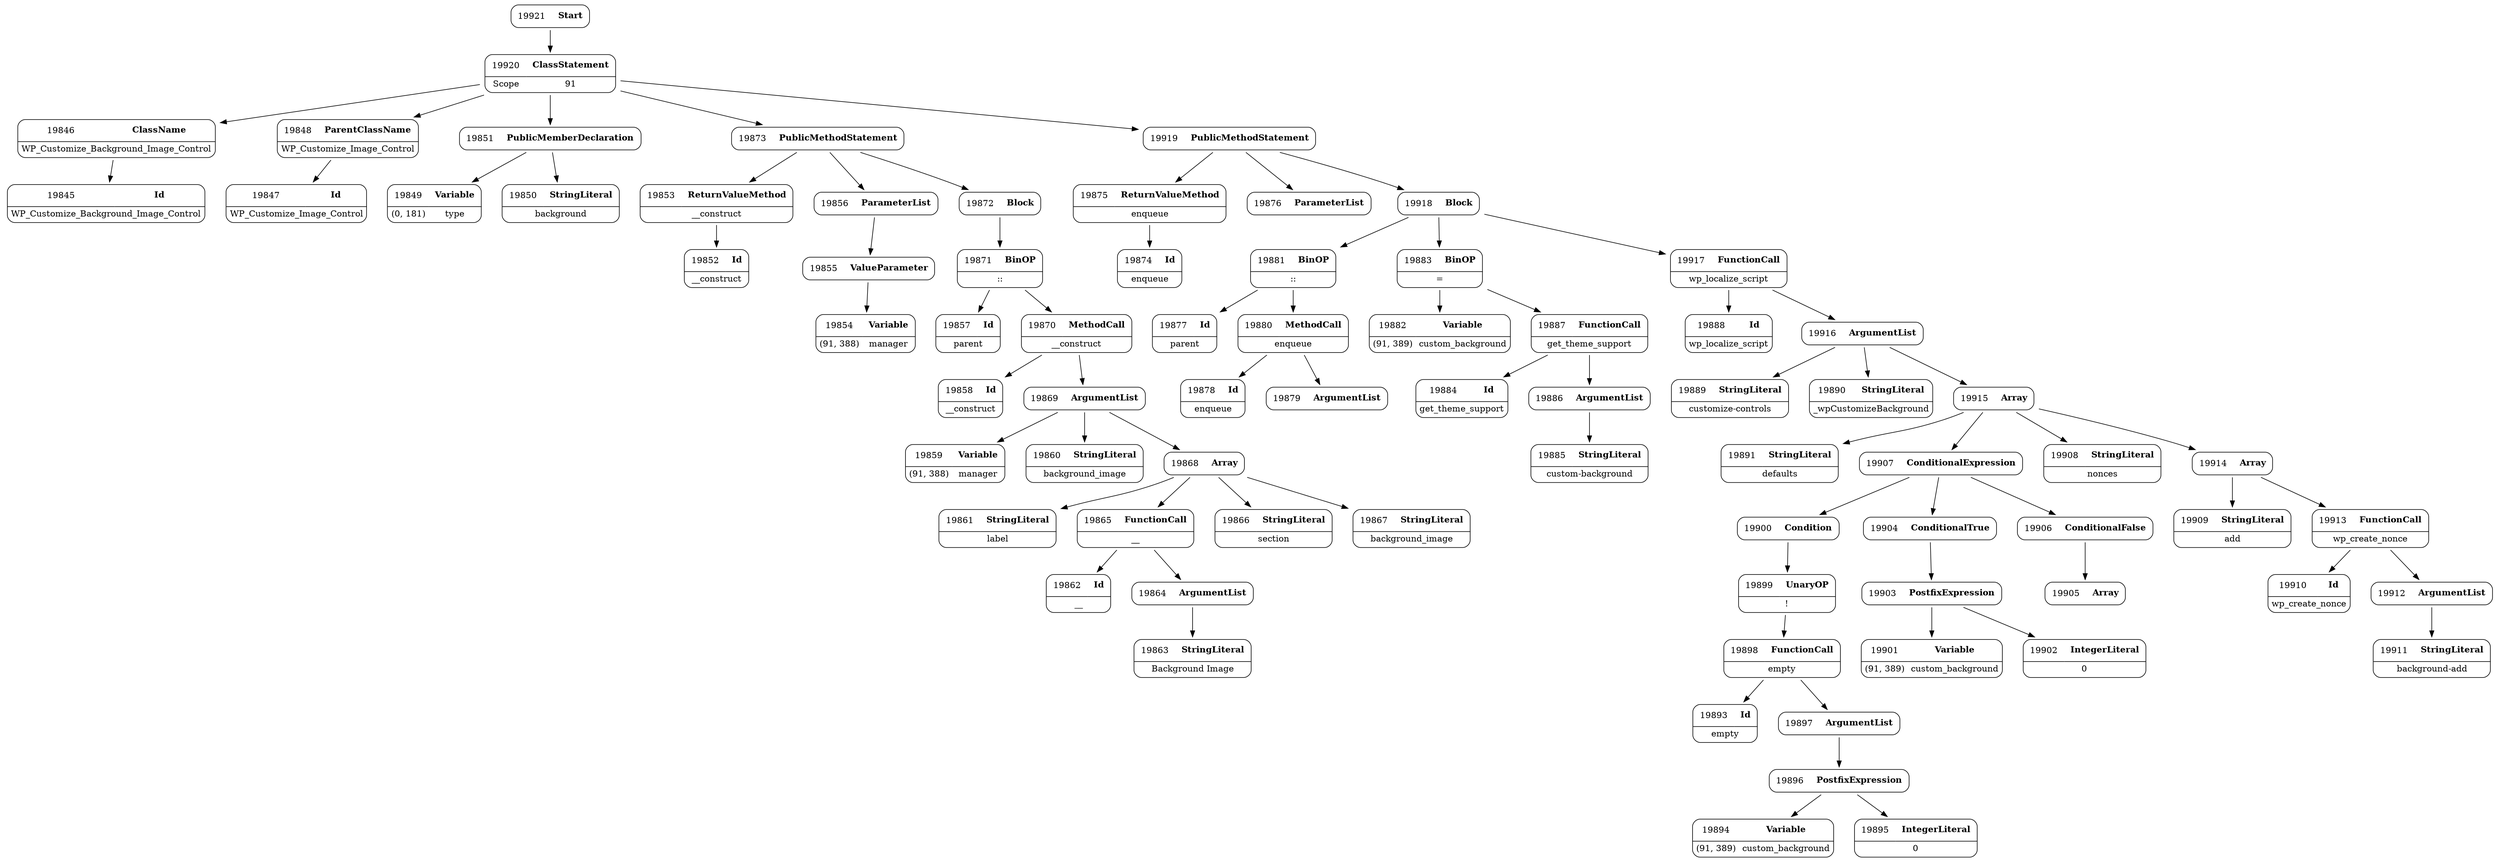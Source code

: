 digraph ast {
node [shape=none];
19845 [label=<<TABLE border='1' cellspacing='0' cellpadding='10' style='rounded' ><TR><TD border='0'>19845</TD><TD border='0'><B>Id</B></TD></TR><HR/><TR><TD border='0' cellpadding='5' colspan='2'>WP_Customize_Background_Image_Control</TD></TR></TABLE>>];
19846 [label=<<TABLE border='1' cellspacing='0' cellpadding='10' style='rounded' ><TR><TD border='0'>19846</TD><TD border='0'><B>ClassName</B></TD></TR><HR/><TR><TD border='0' cellpadding='5' colspan='2'>WP_Customize_Background_Image_Control</TD></TR></TABLE>>];
19846 -> 19845 [weight=2];
19847 [label=<<TABLE border='1' cellspacing='0' cellpadding='10' style='rounded' ><TR><TD border='0'>19847</TD><TD border='0'><B>Id</B></TD></TR><HR/><TR><TD border='0' cellpadding='5' colspan='2'>WP_Customize_Image_Control</TD></TR></TABLE>>];
19848 [label=<<TABLE border='1' cellspacing='0' cellpadding='10' style='rounded' ><TR><TD border='0'>19848</TD><TD border='0'><B>ParentClassName</B></TD></TR><HR/><TR><TD border='0' cellpadding='5' colspan='2'>WP_Customize_Image_Control</TD></TR></TABLE>>];
19848 -> 19847 [weight=2];
19849 [label=<<TABLE border='1' cellspacing='0' cellpadding='10' style='rounded' ><TR><TD border='0'>19849</TD><TD border='0'><B>Variable</B></TD></TR><HR/><TR><TD border='0' cellpadding='5'>(0, 181)</TD><TD border='0' cellpadding='5'>type</TD></TR></TABLE>>];
19850 [label=<<TABLE border='1' cellspacing='0' cellpadding='10' style='rounded' ><TR><TD border='0'>19850</TD><TD border='0'><B>StringLiteral</B></TD></TR><HR/><TR><TD border='0' cellpadding='5' colspan='2'>background</TD></TR></TABLE>>];
19851 [label=<<TABLE border='1' cellspacing='0' cellpadding='10' style='rounded' ><TR><TD border='0'>19851</TD><TD border='0'><B>PublicMemberDeclaration</B></TD></TR></TABLE>>];
19851 -> 19849 [weight=2];
19851 -> 19850 [weight=2];
19852 [label=<<TABLE border='1' cellspacing='0' cellpadding='10' style='rounded' ><TR><TD border='0'>19852</TD><TD border='0'><B>Id</B></TD></TR><HR/><TR><TD border='0' cellpadding='5' colspan='2'>__construct</TD></TR></TABLE>>];
19853 [label=<<TABLE border='1' cellspacing='0' cellpadding='10' style='rounded' ><TR><TD border='0'>19853</TD><TD border='0'><B>ReturnValueMethod</B></TD></TR><HR/><TR><TD border='0' cellpadding='5' colspan='2'>__construct</TD></TR></TABLE>>];
19853 -> 19852 [weight=2];
19854 [label=<<TABLE border='1' cellspacing='0' cellpadding='10' style='rounded' ><TR><TD border='0'>19854</TD><TD border='0'><B>Variable</B></TD></TR><HR/><TR><TD border='0' cellpadding='5'>(91, 388)</TD><TD border='0' cellpadding='5'>manager</TD></TR></TABLE>>];
19855 [label=<<TABLE border='1' cellspacing='0' cellpadding='10' style='rounded' ><TR><TD border='0'>19855</TD><TD border='0'><B>ValueParameter</B></TD></TR></TABLE>>];
19855 -> 19854 [weight=2];
19856 [label=<<TABLE border='1' cellspacing='0' cellpadding='10' style='rounded' ><TR><TD border='0'>19856</TD><TD border='0'><B>ParameterList</B></TD></TR></TABLE>>];
19856 -> 19855 [weight=2];
19857 [label=<<TABLE border='1' cellspacing='0' cellpadding='10' style='rounded' ><TR><TD border='0'>19857</TD><TD border='0'><B>Id</B></TD></TR><HR/><TR><TD border='0' cellpadding='5' colspan='2'>parent</TD></TR></TABLE>>];
19858 [label=<<TABLE border='1' cellspacing='0' cellpadding='10' style='rounded' ><TR><TD border='0'>19858</TD><TD border='0'><B>Id</B></TD></TR><HR/><TR><TD border='0' cellpadding='5' colspan='2'>__construct</TD></TR></TABLE>>];
19859 [label=<<TABLE border='1' cellspacing='0' cellpadding='10' style='rounded' ><TR><TD border='0'>19859</TD><TD border='0'><B>Variable</B></TD></TR><HR/><TR><TD border='0' cellpadding='5'>(91, 388)</TD><TD border='0' cellpadding='5'>manager</TD></TR></TABLE>>];
19860 [label=<<TABLE border='1' cellspacing='0' cellpadding='10' style='rounded' ><TR><TD border='0'>19860</TD><TD border='0'><B>StringLiteral</B></TD></TR><HR/><TR><TD border='0' cellpadding='5' colspan='2'>background_image</TD></TR></TABLE>>];
19861 [label=<<TABLE border='1' cellspacing='0' cellpadding='10' style='rounded' ><TR><TD border='0'>19861</TD><TD border='0'><B>StringLiteral</B></TD></TR><HR/><TR><TD border='0' cellpadding='5' colspan='2'>label</TD></TR></TABLE>>];
19862 [label=<<TABLE border='1' cellspacing='0' cellpadding='10' style='rounded' ><TR><TD border='0'>19862</TD><TD border='0'><B>Id</B></TD></TR><HR/><TR><TD border='0' cellpadding='5' colspan='2'>__</TD></TR></TABLE>>];
19863 [label=<<TABLE border='1' cellspacing='0' cellpadding='10' style='rounded' ><TR><TD border='0'>19863</TD><TD border='0'><B>StringLiteral</B></TD></TR><HR/><TR><TD border='0' cellpadding='5' colspan='2'>Background Image</TD></TR></TABLE>>];
19864 [label=<<TABLE border='1' cellspacing='0' cellpadding='10' style='rounded' ><TR><TD border='0'>19864</TD><TD border='0'><B>ArgumentList</B></TD></TR></TABLE>>];
19864 -> 19863 [weight=2];
19865 [label=<<TABLE border='1' cellspacing='0' cellpadding='10' style='rounded' ><TR><TD border='0'>19865</TD><TD border='0'><B>FunctionCall</B></TD></TR><HR/><TR><TD border='0' cellpadding='5' colspan='2'>__</TD></TR></TABLE>>];
19865 -> 19862 [weight=2];
19865 -> 19864 [weight=2];
19866 [label=<<TABLE border='1' cellspacing='0' cellpadding='10' style='rounded' ><TR><TD border='0'>19866</TD><TD border='0'><B>StringLiteral</B></TD></TR><HR/><TR><TD border='0' cellpadding='5' colspan='2'>section</TD></TR></TABLE>>];
19867 [label=<<TABLE border='1' cellspacing='0' cellpadding='10' style='rounded' ><TR><TD border='0'>19867</TD><TD border='0'><B>StringLiteral</B></TD></TR><HR/><TR><TD border='0' cellpadding='5' colspan='2'>background_image</TD></TR></TABLE>>];
19868 [label=<<TABLE border='1' cellspacing='0' cellpadding='10' style='rounded' ><TR><TD border='0'>19868</TD><TD border='0'><B>Array</B></TD></TR></TABLE>>];
19868 -> 19861 [weight=2];
19868 -> 19865 [weight=2];
19868 -> 19866 [weight=2];
19868 -> 19867 [weight=2];
19869 [label=<<TABLE border='1' cellspacing='0' cellpadding='10' style='rounded' ><TR><TD border='0'>19869</TD><TD border='0'><B>ArgumentList</B></TD></TR></TABLE>>];
19869 -> 19859 [weight=2];
19869 -> 19860 [weight=2];
19869 -> 19868 [weight=2];
19870 [label=<<TABLE border='1' cellspacing='0' cellpadding='10' style='rounded' ><TR><TD border='0'>19870</TD><TD border='0'><B>MethodCall</B></TD></TR><HR/><TR><TD border='0' cellpadding='5' colspan='2'>__construct</TD></TR></TABLE>>];
19870 -> 19858 [weight=2];
19870 -> 19869 [weight=2];
19871 [label=<<TABLE border='1' cellspacing='0' cellpadding='10' style='rounded' ><TR><TD border='0'>19871</TD><TD border='0'><B>BinOP</B></TD></TR><HR/><TR><TD border='0' cellpadding='5' colspan='2'>::</TD></TR></TABLE>>];
19871 -> 19857 [weight=2];
19871 -> 19870 [weight=2];
19872 [label=<<TABLE border='1' cellspacing='0' cellpadding='10' style='rounded' ><TR><TD border='0'>19872</TD><TD border='0'><B>Block</B></TD></TR></TABLE>>];
19872 -> 19871 [weight=2];
19873 [label=<<TABLE border='1' cellspacing='0' cellpadding='10' style='rounded' ><TR><TD border='0'>19873</TD><TD border='0'><B>PublicMethodStatement</B></TD></TR></TABLE>>];
19873 -> 19853 [weight=2];
19873 -> 19856 [weight=2];
19873 -> 19872 [weight=2];
19874 [label=<<TABLE border='1' cellspacing='0' cellpadding='10' style='rounded' ><TR><TD border='0'>19874</TD><TD border='0'><B>Id</B></TD></TR><HR/><TR><TD border='0' cellpadding='5' colspan='2'>enqueue</TD></TR></TABLE>>];
19875 [label=<<TABLE border='1' cellspacing='0' cellpadding='10' style='rounded' ><TR><TD border='0'>19875</TD><TD border='0'><B>ReturnValueMethod</B></TD></TR><HR/><TR><TD border='0' cellpadding='5' colspan='2'>enqueue</TD></TR></TABLE>>];
19875 -> 19874 [weight=2];
19876 [label=<<TABLE border='1' cellspacing='0' cellpadding='10' style='rounded' ><TR><TD border='0'>19876</TD><TD border='0'><B>ParameterList</B></TD></TR></TABLE>>];
19877 [label=<<TABLE border='1' cellspacing='0' cellpadding='10' style='rounded' ><TR><TD border='0'>19877</TD><TD border='0'><B>Id</B></TD></TR><HR/><TR><TD border='0' cellpadding='5' colspan='2'>parent</TD></TR></TABLE>>];
19878 [label=<<TABLE border='1' cellspacing='0' cellpadding='10' style='rounded' ><TR><TD border='0'>19878</TD><TD border='0'><B>Id</B></TD></TR><HR/><TR><TD border='0' cellpadding='5' colspan='2'>enqueue</TD></TR></TABLE>>];
19879 [label=<<TABLE border='1' cellspacing='0' cellpadding='10' style='rounded' ><TR><TD border='0'>19879</TD><TD border='0'><B>ArgumentList</B></TD></TR></TABLE>>];
19880 [label=<<TABLE border='1' cellspacing='0' cellpadding='10' style='rounded' ><TR><TD border='0'>19880</TD><TD border='0'><B>MethodCall</B></TD></TR><HR/><TR><TD border='0' cellpadding='5' colspan='2'>enqueue</TD></TR></TABLE>>];
19880 -> 19878 [weight=2];
19880 -> 19879 [weight=2];
19881 [label=<<TABLE border='1' cellspacing='0' cellpadding='10' style='rounded' ><TR><TD border='0'>19881</TD><TD border='0'><B>BinOP</B></TD></TR><HR/><TR><TD border='0' cellpadding='5' colspan='2'>::</TD></TR></TABLE>>];
19881 -> 19877 [weight=2];
19881 -> 19880 [weight=2];
19882 [label=<<TABLE border='1' cellspacing='0' cellpadding='10' style='rounded' ><TR><TD border='0'>19882</TD><TD border='0'><B>Variable</B></TD></TR><HR/><TR><TD border='0' cellpadding='5'>(91, 389)</TD><TD border='0' cellpadding='5'>custom_background</TD></TR></TABLE>>];
19883 [label=<<TABLE border='1' cellspacing='0' cellpadding='10' style='rounded' ><TR><TD border='0'>19883</TD><TD border='0'><B>BinOP</B></TD></TR><HR/><TR><TD border='0' cellpadding='5' colspan='2'>=</TD></TR></TABLE>>];
19883 -> 19882 [weight=2];
19883 -> 19887 [weight=2];
19884 [label=<<TABLE border='1' cellspacing='0' cellpadding='10' style='rounded' ><TR><TD border='0'>19884</TD><TD border='0'><B>Id</B></TD></TR><HR/><TR><TD border='0' cellpadding='5' colspan='2'>get_theme_support</TD></TR></TABLE>>];
19885 [label=<<TABLE border='1' cellspacing='0' cellpadding='10' style='rounded' ><TR><TD border='0'>19885</TD><TD border='0'><B>StringLiteral</B></TD></TR><HR/><TR><TD border='0' cellpadding='5' colspan='2'>custom-background</TD></TR></TABLE>>];
19886 [label=<<TABLE border='1' cellspacing='0' cellpadding='10' style='rounded' ><TR><TD border='0'>19886</TD><TD border='0'><B>ArgumentList</B></TD></TR></TABLE>>];
19886 -> 19885 [weight=2];
19887 [label=<<TABLE border='1' cellspacing='0' cellpadding='10' style='rounded' ><TR><TD border='0'>19887</TD><TD border='0'><B>FunctionCall</B></TD></TR><HR/><TR><TD border='0' cellpadding='5' colspan='2'>get_theme_support</TD></TR></TABLE>>];
19887 -> 19884 [weight=2];
19887 -> 19886 [weight=2];
19888 [label=<<TABLE border='1' cellspacing='0' cellpadding='10' style='rounded' ><TR><TD border='0'>19888</TD><TD border='0'><B>Id</B></TD></TR><HR/><TR><TD border='0' cellpadding='5' colspan='2'>wp_localize_script</TD></TR></TABLE>>];
19889 [label=<<TABLE border='1' cellspacing='0' cellpadding='10' style='rounded' ><TR><TD border='0'>19889</TD><TD border='0'><B>StringLiteral</B></TD></TR><HR/><TR><TD border='0' cellpadding='5' colspan='2'>customize-controls</TD></TR></TABLE>>];
19890 [label=<<TABLE border='1' cellspacing='0' cellpadding='10' style='rounded' ><TR><TD border='0'>19890</TD><TD border='0'><B>StringLiteral</B></TD></TR><HR/><TR><TD border='0' cellpadding='5' colspan='2'>_wpCustomizeBackground</TD></TR></TABLE>>];
19891 [label=<<TABLE border='1' cellspacing='0' cellpadding='10' style='rounded' ><TR><TD border='0'>19891</TD><TD border='0'><B>StringLiteral</B></TD></TR><HR/><TR><TD border='0' cellpadding='5' colspan='2'>defaults</TD></TR></TABLE>>];
19893 [label=<<TABLE border='1' cellspacing='0' cellpadding='10' style='rounded' ><TR><TD border='0'>19893</TD><TD border='0'><B>Id</B></TD></TR><HR/><TR><TD border='0' cellpadding='5' colspan='2'>empty</TD></TR></TABLE>>];
19894 [label=<<TABLE border='1' cellspacing='0' cellpadding='10' style='rounded' ><TR><TD border='0'>19894</TD><TD border='0'><B>Variable</B></TD></TR><HR/><TR><TD border='0' cellpadding='5'>(91, 389)</TD><TD border='0' cellpadding='5'>custom_background</TD></TR></TABLE>>];
19895 [label=<<TABLE border='1' cellspacing='0' cellpadding='10' style='rounded' ><TR><TD border='0'>19895</TD><TD border='0'><B>IntegerLiteral</B></TD></TR><HR/><TR><TD border='0' cellpadding='5' colspan='2'>0</TD></TR></TABLE>>];
19896 [label=<<TABLE border='1' cellspacing='0' cellpadding='10' style='rounded' ><TR><TD border='0'>19896</TD><TD border='0'><B>PostfixExpression</B></TD></TR></TABLE>>];
19896 -> 19894 [weight=2];
19896 -> 19895 [weight=2];
19897 [label=<<TABLE border='1' cellspacing='0' cellpadding='10' style='rounded' ><TR><TD border='0'>19897</TD><TD border='0'><B>ArgumentList</B></TD></TR></TABLE>>];
19897 -> 19896 [weight=2];
19898 [label=<<TABLE border='1' cellspacing='0' cellpadding='10' style='rounded' ><TR><TD border='0'>19898</TD><TD border='0'><B>FunctionCall</B></TD></TR><HR/><TR><TD border='0' cellpadding='5' colspan='2'>empty</TD></TR></TABLE>>];
19898 -> 19893 [weight=2];
19898 -> 19897 [weight=2];
19899 [label=<<TABLE border='1' cellspacing='0' cellpadding='10' style='rounded' ><TR><TD border='0'>19899</TD><TD border='0'><B>UnaryOP</B></TD></TR><HR/><TR><TD border='0' cellpadding='5' colspan='2'>!</TD></TR></TABLE>>];
19899 -> 19898 [weight=2];
19900 [label=<<TABLE border='1' cellspacing='0' cellpadding='10' style='rounded' ><TR><TD border='0'>19900</TD><TD border='0'><B>Condition</B></TD></TR></TABLE>>];
19900 -> 19899 [weight=2];
19901 [label=<<TABLE border='1' cellspacing='0' cellpadding='10' style='rounded' ><TR><TD border='0'>19901</TD><TD border='0'><B>Variable</B></TD></TR><HR/><TR><TD border='0' cellpadding='5'>(91, 389)</TD><TD border='0' cellpadding='5'>custom_background</TD></TR></TABLE>>];
19902 [label=<<TABLE border='1' cellspacing='0' cellpadding='10' style='rounded' ><TR><TD border='0'>19902</TD><TD border='0'><B>IntegerLiteral</B></TD></TR><HR/><TR><TD border='0' cellpadding='5' colspan='2'>0</TD></TR></TABLE>>];
19903 [label=<<TABLE border='1' cellspacing='0' cellpadding='10' style='rounded' ><TR><TD border='0'>19903</TD><TD border='0'><B>PostfixExpression</B></TD></TR></TABLE>>];
19903 -> 19901 [weight=2];
19903 -> 19902 [weight=2];
19904 [label=<<TABLE border='1' cellspacing='0' cellpadding='10' style='rounded' ><TR><TD border='0'>19904</TD><TD border='0'><B>ConditionalTrue</B></TD></TR></TABLE>>];
19904 -> 19903 [weight=2];
19905 [label=<<TABLE border='1' cellspacing='0' cellpadding='10' style='rounded' ><TR><TD border='0'>19905</TD><TD border='0'><B>Array</B></TD></TR></TABLE>>];
19906 [label=<<TABLE border='1' cellspacing='0' cellpadding='10' style='rounded' ><TR><TD border='0'>19906</TD><TD border='0'><B>ConditionalFalse</B></TD></TR></TABLE>>];
19906 -> 19905 [weight=2];
19907 [label=<<TABLE border='1' cellspacing='0' cellpadding='10' style='rounded' ><TR><TD border='0'>19907</TD><TD border='0'><B>ConditionalExpression</B></TD></TR></TABLE>>];
19907 -> 19900 [weight=2];
19907 -> 19904 [weight=2];
19907 -> 19906 [weight=2];
19908 [label=<<TABLE border='1' cellspacing='0' cellpadding='10' style='rounded' ><TR><TD border='0'>19908</TD><TD border='0'><B>StringLiteral</B></TD></TR><HR/><TR><TD border='0' cellpadding='5' colspan='2'>nonces</TD></TR></TABLE>>];
19909 [label=<<TABLE border='1' cellspacing='0' cellpadding='10' style='rounded' ><TR><TD border='0'>19909</TD><TD border='0'><B>StringLiteral</B></TD></TR><HR/><TR><TD border='0' cellpadding='5' colspan='2'>add</TD></TR></TABLE>>];
19910 [label=<<TABLE border='1' cellspacing='0' cellpadding='10' style='rounded' ><TR><TD border='0'>19910</TD><TD border='0'><B>Id</B></TD></TR><HR/><TR><TD border='0' cellpadding='5' colspan='2'>wp_create_nonce</TD></TR></TABLE>>];
19911 [label=<<TABLE border='1' cellspacing='0' cellpadding='10' style='rounded' ><TR><TD border='0'>19911</TD><TD border='0'><B>StringLiteral</B></TD></TR><HR/><TR><TD border='0' cellpadding='5' colspan='2'>background-add</TD></TR></TABLE>>];
19912 [label=<<TABLE border='1' cellspacing='0' cellpadding='10' style='rounded' ><TR><TD border='0'>19912</TD><TD border='0'><B>ArgumentList</B></TD></TR></TABLE>>];
19912 -> 19911 [weight=2];
19913 [label=<<TABLE border='1' cellspacing='0' cellpadding='10' style='rounded' ><TR><TD border='0'>19913</TD><TD border='0'><B>FunctionCall</B></TD></TR><HR/><TR><TD border='0' cellpadding='5' colspan='2'>wp_create_nonce</TD></TR></TABLE>>];
19913 -> 19910 [weight=2];
19913 -> 19912 [weight=2];
19914 [label=<<TABLE border='1' cellspacing='0' cellpadding='10' style='rounded' ><TR><TD border='0'>19914</TD><TD border='0'><B>Array</B></TD></TR></TABLE>>];
19914 -> 19909 [weight=2];
19914 -> 19913 [weight=2];
19915 [label=<<TABLE border='1' cellspacing='0' cellpadding='10' style='rounded' ><TR><TD border='0'>19915</TD><TD border='0'><B>Array</B></TD></TR></TABLE>>];
19915 -> 19891 [weight=2];
19915 -> 19907 [weight=2];
19915 -> 19908 [weight=2];
19915 -> 19914 [weight=2];
19916 [label=<<TABLE border='1' cellspacing='0' cellpadding='10' style='rounded' ><TR><TD border='0'>19916</TD><TD border='0'><B>ArgumentList</B></TD></TR></TABLE>>];
19916 -> 19889 [weight=2];
19916 -> 19890 [weight=2];
19916 -> 19915 [weight=2];
19917 [label=<<TABLE border='1' cellspacing='0' cellpadding='10' style='rounded' ><TR><TD border='0'>19917</TD><TD border='0'><B>FunctionCall</B></TD></TR><HR/><TR><TD border='0' cellpadding='5' colspan='2'>wp_localize_script</TD></TR></TABLE>>];
19917 -> 19888 [weight=2];
19917 -> 19916 [weight=2];
19918 [label=<<TABLE border='1' cellspacing='0' cellpadding='10' style='rounded' ><TR><TD border='0'>19918</TD><TD border='0'><B>Block</B></TD></TR></TABLE>>];
19918 -> 19881 [weight=2];
19918 -> 19883 [weight=2];
19918 -> 19917 [weight=2];
19919 [label=<<TABLE border='1' cellspacing='0' cellpadding='10' style='rounded' ><TR><TD border='0'>19919</TD><TD border='0'><B>PublicMethodStatement</B></TD></TR></TABLE>>];
19919 -> 19875 [weight=2];
19919 -> 19876 [weight=2];
19919 -> 19918 [weight=2];
19920 [label=<<TABLE border='1' cellspacing='0' cellpadding='10' style='rounded' ><TR><TD border='0'>19920</TD><TD border='0'><B>ClassStatement</B></TD></TR><HR/><TR><TD border='0' cellpadding='5'>Scope</TD><TD border='0' cellpadding='5'>91</TD></TR></TABLE>>];
19920 -> 19846 [weight=2];
19920 -> 19848 [weight=2];
19920 -> 19851 [weight=2];
19920 -> 19873 [weight=2];
19920 -> 19919 [weight=2];
19921 [label=<<TABLE border='1' cellspacing='0' cellpadding='10' style='rounded' ><TR><TD border='0'>19921</TD><TD border='0'><B>Start</B></TD></TR></TABLE>>];
19921 -> 19920 [weight=2];
}
